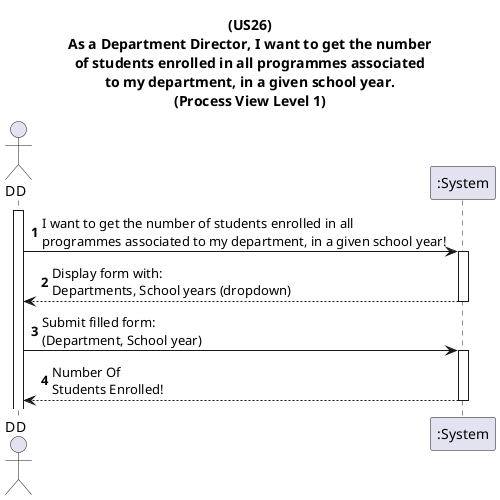 @startuml
title: (US26)\nAs a Department Director, I want to get the number\nof students enrolled in all programmes associated\nto my department, in a given school year.\n(Process View Level 1)

autonumber

actor DD as DD
participant ":System" as System
activate DD

DD -> System ++: I want to get the number of students enrolled in all\nprogrammes associated to my department, in a given school year!
DD <-- System --: Display form with:\nDepartments, School years (dropdown)
DD -> System ++: Submit filled form:\n(Department, School year)
DD <-- System --: Number Of\nStudents Enrolled!
@enduml
